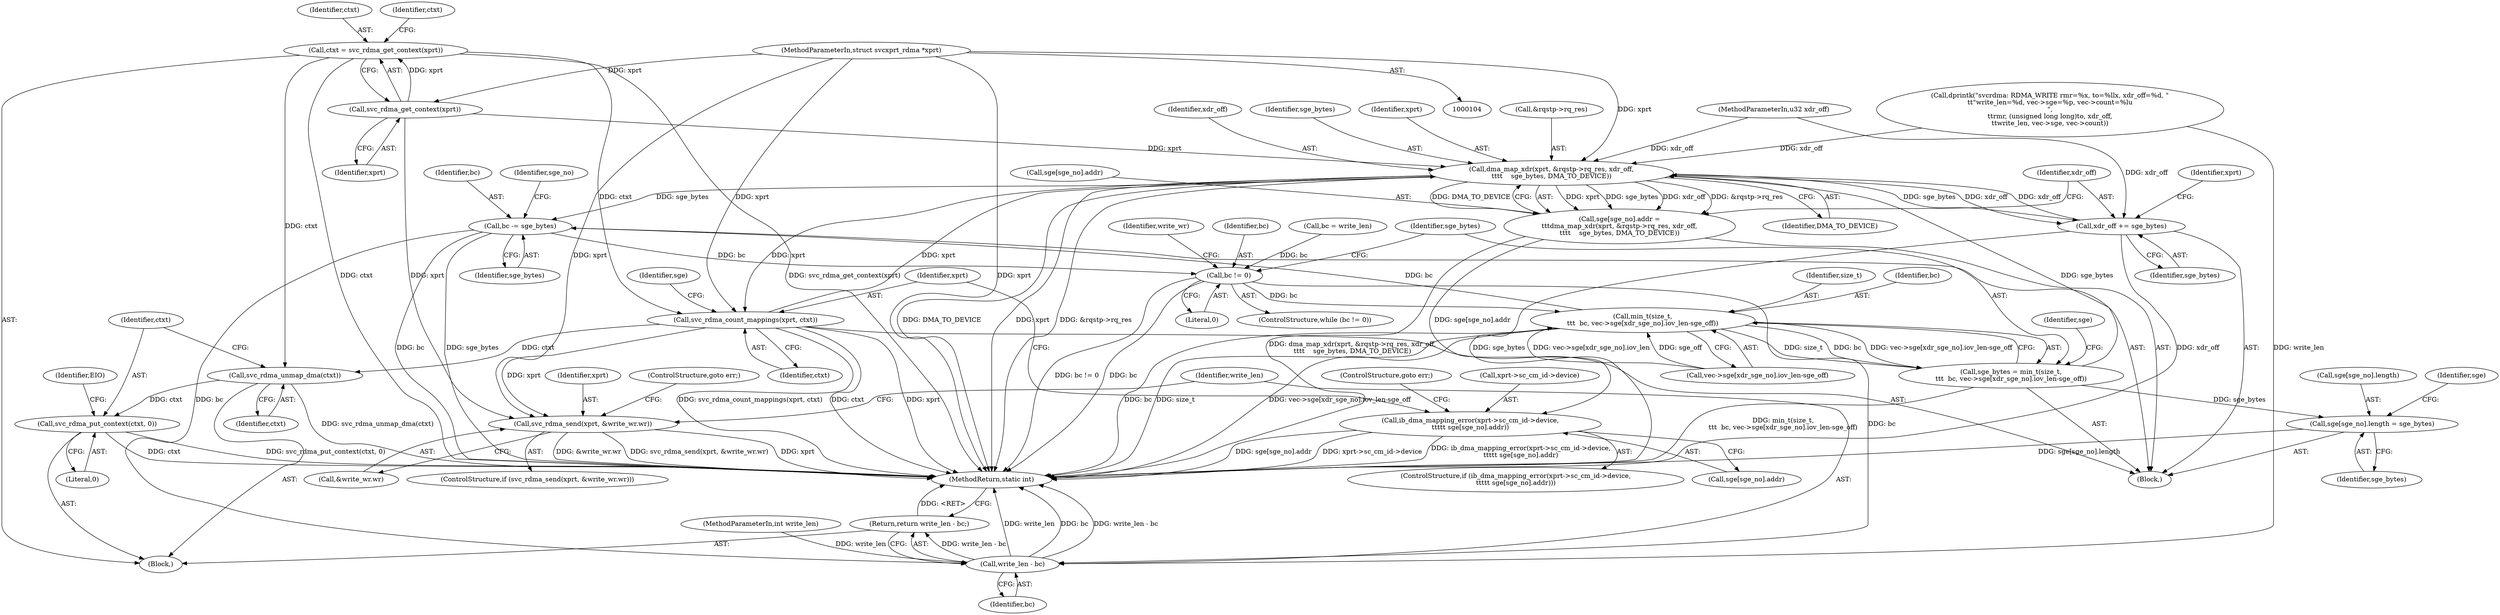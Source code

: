 digraph "1_linux_c70422f760c120480fee4de6c38804c72aa26bc1_34@pointer" {
"1000150" [label="(Call,ctxt = svc_rdma_get_context(xprt))"];
"1000152" [label="(Call,svc_rdma_get_context(xprt))"];
"1000105" [label="(MethodParameterIn,struct svcxprt_rdma *xprt)"];
"1000268" [label="(Call,svc_rdma_count_mappings(xprt, ctxt))"];
"1000243" [label="(Call,dma_map_xdr(xprt, &rqstp->rq_res, xdr_off,\n\t\t\t\t    sge_bytes, DMA_TO_DEVICE))"];
"1000237" [label="(Call,sge[sge_no].addr =\n\t\t\tdma_map_xdr(xprt, &rqstp->rq_res, xdr_off,\n\t\t\t\t    sge_bytes, DMA_TO_DEVICE))"];
"1000256" [label="(Call,ib_dma_mapping_error(xprt->sc_cm_id->device,\n\t\t\t\t\t sge[sge_no].addr))"];
"1000252" [label="(Call,xdr_off += sge_bytes)"];
"1000304" [label="(Call,bc -= sge_bytes)"];
"1000212" [label="(Call,bc != 0)"];
"1000218" [label="(Call,min_t(size_t,\n\t\t\t  bc, vec->sge[xdr_sge_no].iov_len-sge_off))"];
"1000216" [label="(Call,sge_bytes = min_t(size_t,\n\t\t\t  bc, vec->sge[xdr_sge_no].iov_len-sge_off))"];
"1000230" [label="(Call,sge[sge_no].length = sge_bytes)"];
"1000390" [label="(Call,write_len - bc)"];
"1000389" [label="(Return,return write_len - bc;)"];
"1000382" [label="(Call,svc_rdma_send(xprt, &write_wr.wr))"];
"1000394" [label="(Call,svc_rdma_unmap_dma(ctxt))"];
"1000396" [label="(Call,svc_rdma_put_context(ctxt, 0))"];
"1000136" [label="(Call,dprintk(\"svcrdma: RDMA_WRITE rmr=%x, to=%llx, xdr_off=%d, \"\n\t\t\"write_len=%d, vec->sge=%p, vec->count=%lu\n\",\n\t\trmr, (unsigned long long)to, xdr_off,\n\t\twrite_len, vec->sge, vec->count))"];
"1000267" [label="(ControlStructure,goto err;)"];
"1000109" [label="(MethodParameterIn,u32 xdr_off)"];
"1000391" [label="(Identifier,write_len)"];
"1000270" [label="(Identifier,ctxt)"];
"1000218" [label="(Call,min_t(size_t,\n\t\t\t  bc, vec->sge[xdr_sge_no].iov_len-sge_off))"];
"1000205" [label="(Call,bc = write_len)"];
"1000257" [label="(Call,xprt->sc_cm_id->device)"];
"1000384" [label="(Call,&write_wr.wr)"];
"1000402" [label="(MethodReturn,static int)"];
"1000396" [label="(Call,svc_rdma_put_context(ctxt, 0))"];
"1000105" [label="(MethodParameterIn,struct svcxprt_rdma *xprt)"];
"1000216" [label="(Call,sge_bytes = min_t(size_t,\n\t\t\t  bc, vec->sge[xdr_sge_no].iov_len-sge_off))"];
"1000255" [label="(ControlStructure,if (ib_dma_mapping_error(xprt->sc_cm_id->device,\n\t\t\t\t\t sge[sge_no].addr)))"];
"1000219" [label="(Identifier,size_t)"];
"1000233" [label="(Identifier,sge)"];
"1000252" [label="(Call,xdr_off += sge_bytes)"];
"1000262" [label="(Call,sge[sge_no].addr)"];
"1000316" [label="(Identifier,write_wr)"];
"1000240" [label="(Identifier,sge)"];
"1000383" [label="(Identifier,xprt)"];
"1000151" [label="(Identifier,ctxt)"];
"1000382" [label="(Call,svc_rdma_send(xprt, &write_wr.wr))"];
"1000213" [label="(Identifier,bc)"];
"1000250" [label="(Identifier,sge_bytes)"];
"1000395" [label="(Identifier,ctxt)"];
"1000244" [label="(Identifier,xprt)"];
"1000243" [label="(Call,dma_map_xdr(xprt, &rqstp->rq_res, xdr_off,\n\t\t\t\t    sge_bytes, DMA_TO_DEVICE))"];
"1000305" [label="(Identifier,bc)"];
"1000215" [label="(Block,)"];
"1000237" [label="(Call,sge[sge_no].addr =\n\t\t\tdma_map_xdr(xprt, &rqstp->rq_res, xdr_off,\n\t\t\t\t    sge_bytes, DMA_TO_DEVICE))"];
"1000251" [label="(Identifier,DMA_TO_DEVICE)"];
"1000389" [label="(Return,return write_len - bc;)"];
"1000309" [label="(Identifier,sge_no)"];
"1000392" [label="(Identifier,bc)"];
"1000153" [label="(Identifier,xprt)"];
"1000398" [label="(Literal,0)"];
"1000221" [label="(Call,vec->sge[xdr_sge_no].iov_len-sge_off)"];
"1000401" [label="(Identifier,EIO)"];
"1000150" [label="(Call,ctxt = svc_rdma_get_context(xprt))"];
"1000245" [label="(Call,&rqstp->rq_res)"];
"1000256" [label="(Call,ib_dma_mapping_error(xprt->sc_cm_id->device,\n\t\t\t\t\t sge[sge_no].addr))"];
"1000231" [label="(Call,sge[sge_no].length)"];
"1000274" [label="(Identifier,sge)"];
"1000112" [label="(Block,)"];
"1000390" [label="(Call,write_len - bc)"];
"1000254" [label="(Identifier,sge_bytes)"];
"1000212" [label="(Call,bc != 0)"];
"1000230" [label="(Call,sge[sge_no].length = sge_bytes)"];
"1000397" [label="(Identifier,ctxt)"];
"1000110" [label="(MethodParameterIn,int write_len)"];
"1000220" [label="(Identifier,bc)"];
"1000253" [label="(Identifier,xdr_off)"];
"1000217" [label="(Identifier,sge_bytes)"];
"1000249" [label="(Identifier,xdr_off)"];
"1000388" [label="(ControlStructure,goto err;)"];
"1000304" [label="(Call,bc -= sge_bytes)"];
"1000394" [label="(Call,svc_rdma_unmap_dma(ctxt))"];
"1000211" [label="(ControlStructure,while (bc != 0))"];
"1000306" [label="(Identifier,sge_bytes)"];
"1000381" [label="(ControlStructure,if (svc_rdma_send(xprt, &write_wr.wr)))"];
"1000156" [label="(Identifier,ctxt)"];
"1000269" [label="(Identifier,xprt)"];
"1000259" [label="(Identifier,xprt)"];
"1000214" [label="(Literal,0)"];
"1000268" [label="(Call,svc_rdma_count_mappings(xprt, ctxt))"];
"1000238" [label="(Call,sge[sge_no].addr)"];
"1000152" [label="(Call,svc_rdma_get_context(xprt))"];
"1000236" [label="(Identifier,sge_bytes)"];
"1000150" -> "1000112"  [label="AST: "];
"1000150" -> "1000152"  [label="CFG: "];
"1000151" -> "1000150"  [label="AST: "];
"1000152" -> "1000150"  [label="AST: "];
"1000156" -> "1000150"  [label="CFG: "];
"1000150" -> "1000402"  [label="DDG: ctxt"];
"1000150" -> "1000402"  [label="DDG: svc_rdma_get_context(xprt)"];
"1000152" -> "1000150"  [label="DDG: xprt"];
"1000150" -> "1000268"  [label="DDG: ctxt"];
"1000150" -> "1000394"  [label="DDG: ctxt"];
"1000152" -> "1000153"  [label="CFG: "];
"1000153" -> "1000152"  [label="AST: "];
"1000105" -> "1000152"  [label="DDG: xprt"];
"1000152" -> "1000243"  [label="DDG: xprt"];
"1000152" -> "1000382"  [label="DDG: xprt"];
"1000105" -> "1000104"  [label="AST: "];
"1000105" -> "1000402"  [label="DDG: xprt"];
"1000105" -> "1000243"  [label="DDG: xprt"];
"1000105" -> "1000268"  [label="DDG: xprt"];
"1000105" -> "1000382"  [label="DDG: xprt"];
"1000268" -> "1000215"  [label="AST: "];
"1000268" -> "1000270"  [label="CFG: "];
"1000269" -> "1000268"  [label="AST: "];
"1000270" -> "1000268"  [label="AST: "];
"1000274" -> "1000268"  [label="CFG: "];
"1000268" -> "1000402"  [label="DDG: xprt"];
"1000268" -> "1000402"  [label="DDG: svc_rdma_count_mappings(xprt, ctxt)"];
"1000268" -> "1000402"  [label="DDG: ctxt"];
"1000268" -> "1000243"  [label="DDG: xprt"];
"1000243" -> "1000268"  [label="DDG: xprt"];
"1000268" -> "1000382"  [label="DDG: xprt"];
"1000268" -> "1000394"  [label="DDG: ctxt"];
"1000243" -> "1000237"  [label="AST: "];
"1000243" -> "1000251"  [label="CFG: "];
"1000244" -> "1000243"  [label="AST: "];
"1000245" -> "1000243"  [label="AST: "];
"1000249" -> "1000243"  [label="AST: "];
"1000250" -> "1000243"  [label="AST: "];
"1000251" -> "1000243"  [label="AST: "];
"1000237" -> "1000243"  [label="CFG: "];
"1000243" -> "1000402"  [label="DDG: DMA_TO_DEVICE"];
"1000243" -> "1000402"  [label="DDG: xprt"];
"1000243" -> "1000402"  [label="DDG: &rqstp->rq_res"];
"1000243" -> "1000237"  [label="DDG: xprt"];
"1000243" -> "1000237"  [label="DDG: sge_bytes"];
"1000243" -> "1000237"  [label="DDG: xdr_off"];
"1000243" -> "1000237"  [label="DDG: &rqstp->rq_res"];
"1000243" -> "1000237"  [label="DDG: DMA_TO_DEVICE"];
"1000252" -> "1000243"  [label="DDG: xdr_off"];
"1000109" -> "1000243"  [label="DDG: xdr_off"];
"1000136" -> "1000243"  [label="DDG: xdr_off"];
"1000216" -> "1000243"  [label="DDG: sge_bytes"];
"1000243" -> "1000252"  [label="DDG: sge_bytes"];
"1000243" -> "1000252"  [label="DDG: xdr_off"];
"1000243" -> "1000304"  [label="DDG: sge_bytes"];
"1000237" -> "1000215"  [label="AST: "];
"1000238" -> "1000237"  [label="AST: "];
"1000253" -> "1000237"  [label="CFG: "];
"1000237" -> "1000402"  [label="DDG: dma_map_xdr(xprt, &rqstp->rq_res, xdr_off,\n\t\t\t\t    sge_bytes, DMA_TO_DEVICE)"];
"1000237" -> "1000256"  [label="DDG: sge[sge_no].addr"];
"1000256" -> "1000255"  [label="AST: "];
"1000256" -> "1000262"  [label="CFG: "];
"1000257" -> "1000256"  [label="AST: "];
"1000262" -> "1000256"  [label="AST: "];
"1000267" -> "1000256"  [label="CFG: "];
"1000269" -> "1000256"  [label="CFG: "];
"1000256" -> "1000402"  [label="DDG: sge[sge_no].addr"];
"1000256" -> "1000402"  [label="DDG: xprt->sc_cm_id->device"];
"1000256" -> "1000402"  [label="DDG: ib_dma_mapping_error(xprt->sc_cm_id->device,\n\t\t\t\t\t sge[sge_no].addr)"];
"1000252" -> "1000215"  [label="AST: "];
"1000252" -> "1000254"  [label="CFG: "];
"1000253" -> "1000252"  [label="AST: "];
"1000254" -> "1000252"  [label="AST: "];
"1000259" -> "1000252"  [label="CFG: "];
"1000252" -> "1000402"  [label="DDG: xdr_off"];
"1000252" -> "1000402"  [label="DDG: sge_bytes"];
"1000109" -> "1000252"  [label="DDG: xdr_off"];
"1000304" -> "1000215"  [label="AST: "];
"1000304" -> "1000306"  [label="CFG: "];
"1000305" -> "1000304"  [label="AST: "];
"1000306" -> "1000304"  [label="AST: "];
"1000309" -> "1000304"  [label="CFG: "];
"1000304" -> "1000402"  [label="DDG: bc"];
"1000304" -> "1000402"  [label="DDG: sge_bytes"];
"1000304" -> "1000212"  [label="DDG: bc"];
"1000218" -> "1000304"  [label="DDG: bc"];
"1000304" -> "1000390"  [label="DDG: bc"];
"1000212" -> "1000211"  [label="AST: "];
"1000212" -> "1000214"  [label="CFG: "];
"1000213" -> "1000212"  [label="AST: "];
"1000214" -> "1000212"  [label="AST: "];
"1000217" -> "1000212"  [label="CFG: "];
"1000316" -> "1000212"  [label="CFG: "];
"1000212" -> "1000402"  [label="DDG: bc != 0"];
"1000212" -> "1000402"  [label="DDG: bc"];
"1000205" -> "1000212"  [label="DDG: bc"];
"1000212" -> "1000218"  [label="DDG: bc"];
"1000212" -> "1000390"  [label="DDG: bc"];
"1000218" -> "1000216"  [label="AST: "];
"1000218" -> "1000221"  [label="CFG: "];
"1000219" -> "1000218"  [label="AST: "];
"1000220" -> "1000218"  [label="AST: "];
"1000221" -> "1000218"  [label="AST: "];
"1000216" -> "1000218"  [label="CFG: "];
"1000218" -> "1000402"  [label="DDG: vec->sge[xdr_sge_no].iov_len-sge_off"];
"1000218" -> "1000402"  [label="DDG: size_t"];
"1000218" -> "1000402"  [label="DDG: bc"];
"1000218" -> "1000216"  [label="DDG: size_t"];
"1000218" -> "1000216"  [label="DDG: bc"];
"1000218" -> "1000216"  [label="DDG: vec->sge[xdr_sge_no].iov_len-sge_off"];
"1000221" -> "1000218"  [label="DDG: vec->sge[xdr_sge_no].iov_len"];
"1000221" -> "1000218"  [label="DDG: sge_off"];
"1000216" -> "1000215"  [label="AST: "];
"1000217" -> "1000216"  [label="AST: "];
"1000233" -> "1000216"  [label="CFG: "];
"1000216" -> "1000402"  [label="DDG: min_t(size_t,\n\t\t\t  bc, vec->sge[xdr_sge_no].iov_len-sge_off)"];
"1000216" -> "1000230"  [label="DDG: sge_bytes"];
"1000230" -> "1000215"  [label="AST: "];
"1000230" -> "1000236"  [label="CFG: "];
"1000231" -> "1000230"  [label="AST: "];
"1000236" -> "1000230"  [label="AST: "];
"1000240" -> "1000230"  [label="CFG: "];
"1000230" -> "1000402"  [label="DDG: sge[sge_no].length"];
"1000390" -> "1000389"  [label="AST: "];
"1000390" -> "1000392"  [label="CFG: "];
"1000391" -> "1000390"  [label="AST: "];
"1000392" -> "1000390"  [label="AST: "];
"1000389" -> "1000390"  [label="CFG: "];
"1000390" -> "1000402"  [label="DDG: bc"];
"1000390" -> "1000402"  [label="DDG: write_len - bc"];
"1000390" -> "1000402"  [label="DDG: write_len"];
"1000390" -> "1000389"  [label="DDG: write_len - bc"];
"1000110" -> "1000390"  [label="DDG: write_len"];
"1000136" -> "1000390"  [label="DDG: write_len"];
"1000389" -> "1000112"  [label="AST: "];
"1000402" -> "1000389"  [label="CFG: "];
"1000389" -> "1000402"  [label="DDG: <RET>"];
"1000382" -> "1000381"  [label="AST: "];
"1000382" -> "1000384"  [label="CFG: "];
"1000383" -> "1000382"  [label="AST: "];
"1000384" -> "1000382"  [label="AST: "];
"1000388" -> "1000382"  [label="CFG: "];
"1000391" -> "1000382"  [label="CFG: "];
"1000382" -> "1000402"  [label="DDG: xprt"];
"1000382" -> "1000402"  [label="DDG: &write_wr.wr"];
"1000382" -> "1000402"  [label="DDG: svc_rdma_send(xprt, &write_wr.wr)"];
"1000394" -> "1000112"  [label="AST: "];
"1000394" -> "1000395"  [label="CFG: "];
"1000395" -> "1000394"  [label="AST: "];
"1000397" -> "1000394"  [label="CFG: "];
"1000394" -> "1000402"  [label="DDG: svc_rdma_unmap_dma(ctxt)"];
"1000394" -> "1000396"  [label="DDG: ctxt"];
"1000396" -> "1000112"  [label="AST: "];
"1000396" -> "1000398"  [label="CFG: "];
"1000397" -> "1000396"  [label="AST: "];
"1000398" -> "1000396"  [label="AST: "];
"1000401" -> "1000396"  [label="CFG: "];
"1000396" -> "1000402"  [label="DDG: svc_rdma_put_context(ctxt, 0)"];
"1000396" -> "1000402"  [label="DDG: ctxt"];
}
